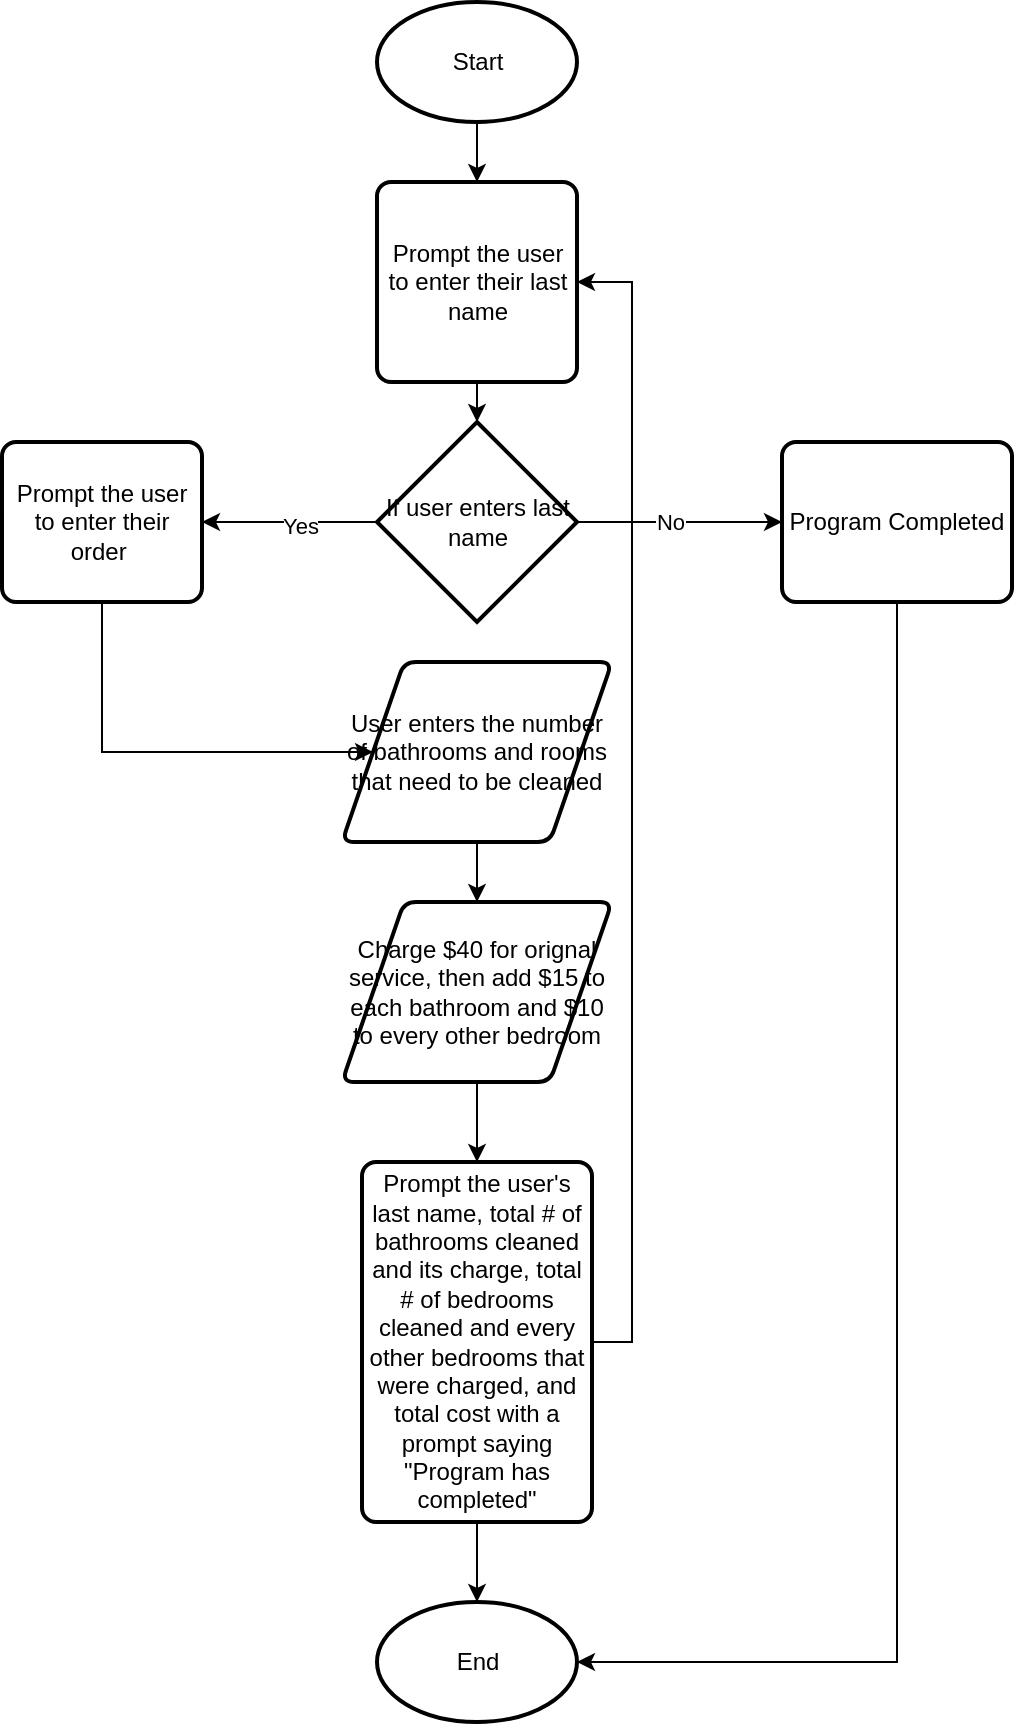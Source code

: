 <mxfile version="28.1.2">
  <diagram name="Page-1" id="TGVONPb9px2pQtnE7lr-">
    <mxGraphModel dx="1489" dy="894" grid="1" gridSize="10" guides="1" tooltips="1" connect="1" arrows="1" fold="1" page="1" pageScale="1" pageWidth="850" pageHeight="1100" math="0" shadow="0">
      <root>
        <mxCell id="0" />
        <mxCell id="1" parent="0" />
        <mxCell id="bTBm4pMQ2WNWjAhYMXVg-25" value="" style="edgeStyle=orthogonalEdgeStyle;rounded=0;orthogonalLoop=1;jettySize=auto;html=1;" edge="1" parent="1" source="bTBm4pMQ2WNWjAhYMXVg-23" target="bTBm4pMQ2WNWjAhYMXVg-24">
          <mxGeometry relative="1" as="geometry" />
        </mxCell>
        <mxCell id="bTBm4pMQ2WNWjAhYMXVg-23" value="Start" style="strokeWidth=2;html=1;shape=mxgraph.flowchart.start_1;whiteSpace=wrap;" vertex="1" parent="1">
          <mxGeometry x="347.5" y="20" width="100" height="60" as="geometry" />
        </mxCell>
        <mxCell id="bTBm4pMQ2WNWjAhYMXVg-45" value="" style="edgeStyle=orthogonalEdgeStyle;rounded=0;orthogonalLoop=1;jettySize=auto;html=1;" edge="1" parent="1" source="bTBm4pMQ2WNWjAhYMXVg-24" target="bTBm4pMQ2WNWjAhYMXVg-43">
          <mxGeometry relative="1" as="geometry" />
        </mxCell>
        <mxCell id="bTBm4pMQ2WNWjAhYMXVg-24" value="Prompt the user to enter their last name" style="rounded=1;whiteSpace=wrap;html=1;absoluteArcSize=1;arcSize=14;strokeWidth=2;" vertex="1" parent="1">
          <mxGeometry x="347.5" y="110" width="100" height="100" as="geometry" />
        </mxCell>
        <mxCell id="bTBm4pMQ2WNWjAhYMXVg-56" style="edgeStyle=orthogonalEdgeStyle;rounded=0;orthogonalLoop=1;jettySize=auto;html=1;entryX=0;entryY=0.5;entryDx=0;entryDy=0;" edge="1" parent="1" source="bTBm4pMQ2WNWjAhYMXVg-28" target="bTBm4pMQ2WNWjAhYMXVg-30">
          <mxGeometry relative="1" as="geometry">
            <Array as="points">
              <mxPoint x="210" y="395" />
            </Array>
          </mxGeometry>
        </mxCell>
        <mxCell id="bTBm4pMQ2WNWjAhYMXVg-28" value="Prompt the user to enter their order&amp;nbsp;" style="rounded=1;whiteSpace=wrap;html=1;absoluteArcSize=1;arcSize=14;strokeWidth=2;" vertex="1" parent="1">
          <mxGeometry x="160" y="240" width="100" height="80" as="geometry" />
        </mxCell>
        <mxCell id="bTBm4pMQ2WNWjAhYMXVg-35" value="" style="edgeStyle=orthogonalEdgeStyle;rounded=0;orthogonalLoop=1;jettySize=auto;html=1;" edge="1" parent="1" source="bTBm4pMQ2WNWjAhYMXVg-30" target="bTBm4pMQ2WNWjAhYMXVg-33">
          <mxGeometry relative="1" as="geometry" />
        </mxCell>
        <mxCell id="bTBm4pMQ2WNWjAhYMXVg-30" value="User enters the number of bathrooms and rooms that need to be cleaned" style="shape=parallelogram;html=1;strokeWidth=2;perimeter=parallelogramPerimeter;whiteSpace=wrap;rounded=1;arcSize=12;size=0.23;" vertex="1" parent="1">
          <mxGeometry x="330" y="350" width="135" height="90" as="geometry" />
        </mxCell>
        <mxCell id="bTBm4pMQ2WNWjAhYMXVg-39" value="" style="edgeStyle=orthogonalEdgeStyle;rounded=0;orthogonalLoop=1;jettySize=auto;html=1;" edge="1" parent="1" source="bTBm4pMQ2WNWjAhYMXVg-33" target="bTBm4pMQ2WNWjAhYMXVg-38">
          <mxGeometry relative="1" as="geometry" />
        </mxCell>
        <mxCell id="bTBm4pMQ2WNWjAhYMXVg-33" value="Charge $40 for orignal service, then add $15 to each bathroom and $10 to every other bedroom" style="shape=parallelogram;html=1;strokeWidth=2;perimeter=parallelogramPerimeter;whiteSpace=wrap;rounded=1;arcSize=12;size=0.23;" vertex="1" parent="1">
          <mxGeometry x="330" y="470" width="135" height="90" as="geometry" />
        </mxCell>
        <mxCell id="bTBm4pMQ2WNWjAhYMXVg-42" value="" style="edgeStyle=orthogonalEdgeStyle;rounded=0;orthogonalLoop=1;jettySize=auto;html=1;" edge="1" parent="1" source="bTBm4pMQ2WNWjAhYMXVg-38" target="bTBm4pMQ2WNWjAhYMXVg-40">
          <mxGeometry relative="1" as="geometry" />
        </mxCell>
        <mxCell id="bTBm4pMQ2WNWjAhYMXVg-57" style="edgeStyle=orthogonalEdgeStyle;rounded=0;orthogonalLoop=1;jettySize=auto;html=1;exitX=1;exitY=0.5;exitDx=0;exitDy=0;entryX=1;entryY=0.5;entryDx=0;entryDy=0;" edge="1" parent="1" source="bTBm4pMQ2WNWjAhYMXVg-38" target="bTBm4pMQ2WNWjAhYMXVg-24">
          <mxGeometry relative="1" as="geometry" />
        </mxCell>
        <mxCell id="bTBm4pMQ2WNWjAhYMXVg-38" value="Prompt the user&#39;s last name, total # of bathrooms cleaned and its charge, total # of bedrooms cleaned and every other bedrooms that were charged, and total cost with a prompt saying &quot;Program has completed&quot;" style="rounded=1;whiteSpace=wrap;html=1;absoluteArcSize=1;arcSize=14;strokeWidth=2;" vertex="1" parent="1">
          <mxGeometry x="340" y="600" width="115" height="180" as="geometry" />
        </mxCell>
        <mxCell id="bTBm4pMQ2WNWjAhYMXVg-40" value="End" style="strokeWidth=2;html=1;shape=mxgraph.flowchart.start_1;whiteSpace=wrap;" vertex="1" parent="1">
          <mxGeometry x="347.5" y="820" width="100" height="60" as="geometry" />
        </mxCell>
        <mxCell id="bTBm4pMQ2WNWjAhYMXVg-46" value="" style="edgeStyle=orthogonalEdgeStyle;rounded=0;orthogonalLoop=1;jettySize=auto;html=1;" edge="1" parent="1" source="bTBm4pMQ2WNWjAhYMXVg-43" target="bTBm4pMQ2WNWjAhYMXVg-28">
          <mxGeometry relative="1" as="geometry" />
        </mxCell>
        <mxCell id="bTBm4pMQ2WNWjAhYMXVg-47" value="Yes" style="edgeLabel;html=1;align=center;verticalAlign=middle;resizable=0;points=[];" vertex="1" connectable="0" parent="bTBm4pMQ2WNWjAhYMXVg-46">
          <mxGeometry x="-0.123" y="2" relative="1" as="geometry">
            <mxPoint as="offset" />
          </mxGeometry>
        </mxCell>
        <mxCell id="bTBm4pMQ2WNWjAhYMXVg-50" value="" style="edgeStyle=orthogonalEdgeStyle;rounded=0;orthogonalLoop=1;jettySize=auto;html=1;" edge="1" parent="1" source="bTBm4pMQ2WNWjAhYMXVg-43" target="bTBm4pMQ2WNWjAhYMXVg-49">
          <mxGeometry relative="1" as="geometry" />
        </mxCell>
        <mxCell id="bTBm4pMQ2WNWjAhYMXVg-52" value="No" style="edgeLabel;html=1;align=center;verticalAlign=middle;resizable=0;points=[];" vertex="1" connectable="0" parent="bTBm4pMQ2WNWjAhYMXVg-50">
          <mxGeometry x="-0.098" relative="1" as="geometry">
            <mxPoint as="offset" />
          </mxGeometry>
        </mxCell>
        <mxCell id="bTBm4pMQ2WNWjAhYMXVg-43" value="If user enters last name" style="strokeWidth=2;html=1;shape=mxgraph.flowchart.decision;whiteSpace=wrap;" vertex="1" parent="1">
          <mxGeometry x="347.5" y="230" width="100" height="100" as="geometry" />
        </mxCell>
        <mxCell id="bTBm4pMQ2WNWjAhYMXVg-49" value="Program Completed" style="rounded=1;whiteSpace=wrap;html=1;absoluteArcSize=1;arcSize=14;strokeWidth=2;" vertex="1" parent="1">
          <mxGeometry x="550" y="240" width="115" height="80" as="geometry" />
        </mxCell>
        <mxCell id="bTBm4pMQ2WNWjAhYMXVg-53" style="edgeStyle=orthogonalEdgeStyle;rounded=0;orthogonalLoop=1;jettySize=auto;html=1;exitX=0.5;exitY=1;exitDx=0;exitDy=0;entryX=1;entryY=0.5;entryDx=0;entryDy=0;entryPerimeter=0;" edge="1" parent="1" source="bTBm4pMQ2WNWjAhYMXVg-49" target="bTBm4pMQ2WNWjAhYMXVg-40">
          <mxGeometry relative="1" as="geometry" />
        </mxCell>
      </root>
    </mxGraphModel>
  </diagram>
</mxfile>
